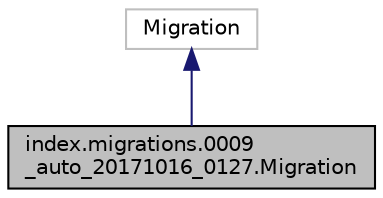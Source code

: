 digraph "index.migrations.0009_auto_20171016_0127.Migration"
{
  edge [fontname="Helvetica",fontsize="10",labelfontname="Helvetica",labelfontsize="10"];
  node [fontname="Helvetica",fontsize="10",shape=record];
  Node2 [label="index.migrations.0009\l_auto_20171016_0127.Migration",height=0.2,width=0.4,color="black", fillcolor="grey75", style="filled", fontcolor="black"];
  Node3 -> Node2 [dir="back",color="midnightblue",fontsize="10",style="solid"];
  Node3 [label="Migration",height=0.2,width=0.4,color="grey75", fillcolor="white", style="filled"];
}
